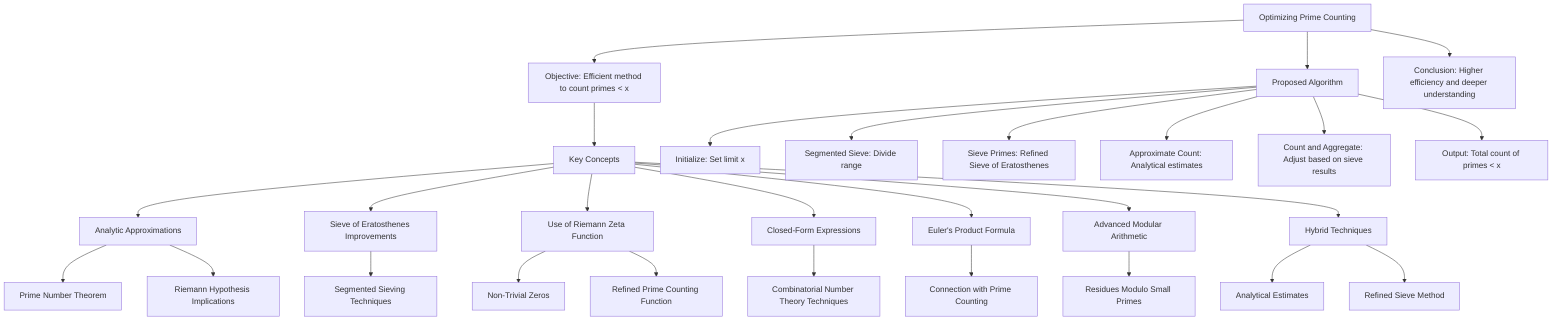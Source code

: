 flowchart TD
        A[Optimizing Prime Counting] --> B[Objective: Efficient method to count primes < x]
        B --> C[Key Concepts]
        
        C --> D[Analytic Approximations]
        D --> D1[Prime Number Theorem]
        D --> D2[Riemann Hypothesis Implications]
        
        C --> E[Sieve of Eratosthenes Improvements]
        E --> E1[Segmented Sieving Techniques]
        
        C --> F[Use of Riemann Zeta Function]
        F --> F1[Non-Trivial Zeros]
        F --> F2[Refined Prime Counting Function]
        
        C --> G[Closed-Form Expressions]
        G --> G1[Combinatorial Number Theory Techniques]
        
        C --> H[Euler's Product Formula]
        H --> H1[Connection with Prime Counting]
        
        C --> I[Advanced Modular Arithmetic]
        I --> I1[Residues Modulo Small Primes]
        
        C --> J[Hybrid Techniques]
        J --> J1[Analytical Estimates]
        J --> J2[Refined Sieve Method]
        
        A --> K[Proposed Algorithm]
        K --> K1[Initialize: Set limit x]
        K --> K2[Segmented Sieve: Divide range]
        K --> K3[Sieve Primes: Refined Sieve of Eratosthenes]
        K --> K4[Approximate Count: Analytical estimates]
        K --> K5[Count and Aggregate: Adjust based on sieve results]
        K --> K6[Output: Total count of primes < x]
        
        A --> L[Conclusion: Higher efficiency and deeper understanding]